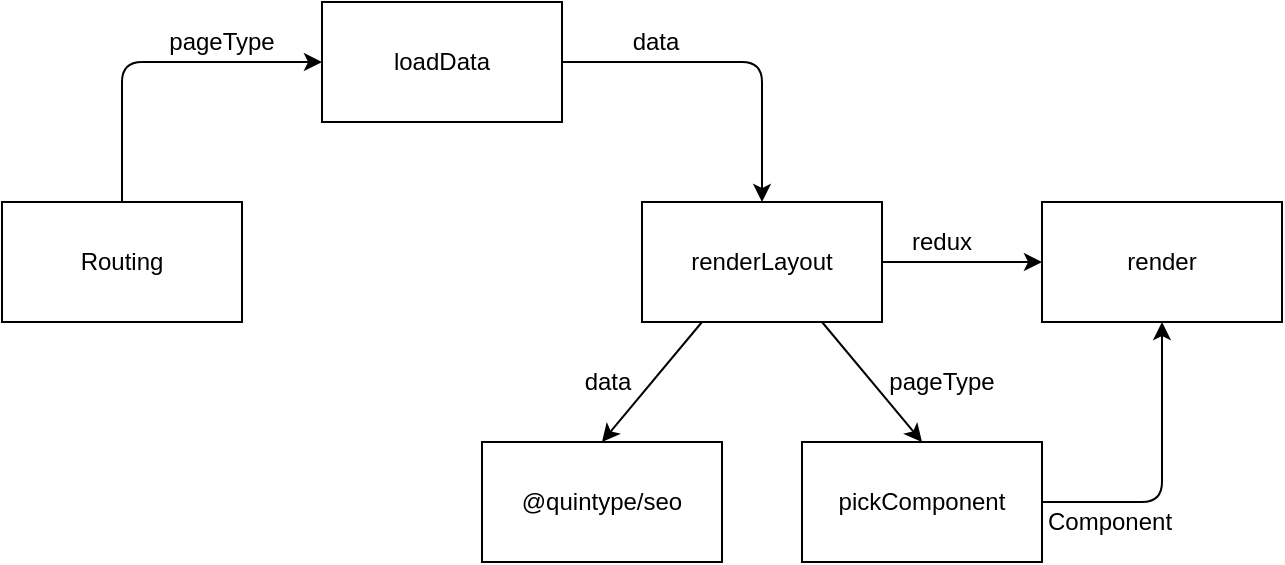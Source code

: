 <mxfile version="11.3.0" pages="1"><diagram id="n_EBCG0mTa60MO_EmM6O" name="Page-1"><mxGraphModel dx="1152" dy="781" grid="1" gridSize="10" guides="1" tooltips="1" connect="1" arrows="1" fold="1" page="1" pageScale="1" pageWidth="850" pageHeight="1100" math="0" shadow="0"><root><mxCell id="0"/><mxCell id="1" parent="0"/><mxCell id="3WKzMk_RrmA8ka_9HL_b-1" value="Routing" style="rounded=0;whiteSpace=wrap;html=1;" parent="1" vertex="1"><mxGeometry x="120" y="280" width="120" height="60" as="geometry"/></mxCell><mxCell id="3WKzMk_RrmA8ka_9HL_b-2" value="loadData" style="rounded=0;whiteSpace=wrap;html=1;" parent="1" vertex="1"><mxGeometry x="280" y="180" width="120" height="60" as="geometry"/></mxCell><mxCell id="3WKzMk_RrmA8ka_9HL_b-3" value="renderLayout" style="rounded=0;whiteSpace=wrap;html=1;" parent="1" vertex="1"><mxGeometry x="440" y="280" width="120" height="60" as="geometry"/></mxCell><mxCell id="3WKzMk_RrmA8ka_9HL_b-4" value="@quintype/seo" style="rounded=0;whiteSpace=wrap;html=1;" parent="1" vertex="1"><mxGeometry x="360" y="400" width="120" height="60" as="geometry"/></mxCell><mxCell id="3WKzMk_RrmA8ka_9HL_b-5" value="pickComponent" style="rounded=0;whiteSpace=wrap;html=1;" parent="1" vertex="1"><mxGeometry x="520" y="400" width="120" height="60" as="geometry"/></mxCell><mxCell id="3WKzMk_RrmA8ka_9HL_b-6" value="" style="endArrow=classic;html=1;entryX=0;entryY=0.5;entryDx=0;entryDy=0;exitX=0.5;exitY=0;exitDx=0;exitDy=0;" parent="1" source="3WKzMk_RrmA8ka_9HL_b-1" target="3WKzMk_RrmA8ka_9HL_b-2" edge="1"><mxGeometry width="50" height="50" relative="1" as="geometry"><mxPoint x="160" y="240" as="sourcePoint"/><mxPoint x="210" y="190" as="targetPoint"/><Array as="points"><mxPoint x="180" y="210"/></Array></mxGeometry></mxCell><mxCell id="3WKzMk_RrmA8ka_9HL_b-7" value="" style="endArrow=classic;html=1;exitX=1;exitY=0.5;exitDx=0;exitDy=0;entryX=0.5;entryY=0;entryDx=0;entryDy=0;" parent="1" source="3WKzMk_RrmA8ka_9HL_b-2" target="3WKzMk_RrmA8ka_9HL_b-3" edge="1"><mxGeometry width="50" height="50" relative="1" as="geometry"><mxPoint x="455" y="220" as="sourcePoint"/><mxPoint x="505" y="170" as="targetPoint"/><Array as="points"><mxPoint x="500" y="210"/></Array></mxGeometry></mxCell><mxCell id="3WKzMk_RrmA8ka_9HL_b-13" value="" style="endArrow=classic;html=1;entryX=0.5;entryY=0;entryDx=0;entryDy=0;exitX=0.25;exitY=1;exitDx=0;exitDy=0;" parent="1" source="3WKzMk_RrmA8ka_9HL_b-3" target="3WKzMk_RrmA8ka_9HL_b-4" edge="1"><mxGeometry width="50" height="50" relative="1" as="geometry"><mxPoint x="120" y="530" as="sourcePoint"/><mxPoint x="170" y="480" as="targetPoint"/></mxGeometry></mxCell><mxCell id="3WKzMk_RrmA8ka_9HL_b-14" value="" style="endArrow=classic;html=1;entryX=0.5;entryY=0;entryDx=0;entryDy=0;exitX=0.75;exitY=1;exitDx=0;exitDy=0;" parent="1" source="3WKzMk_RrmA8ka_9HL_b-3" target="3WKzMk_RrmA8ka_9HL_b-5" edge="1"><mxGeometry width="50" height="50" relative="1" as="geometry"><mxPoint x="120" y="530" as="sourcePoint"/><mxPoint x="170" y="480" as="targetPoint"/></mxGeometry></mxCell><mxCell id="3WKzMk_RrmA8ka_9HL_b-15" value="pageType" style="text;html=1;strokeColor=none;fillColor=none;align=center;verticalAlign=middle;whiteSpace=wrap;rounded=0;" parent="1" vertex="1"><mxGeometry x="210" y="190" width="40" height="20" as="geometry"/></mxCell><mxCell id="3WKzMk_RrmA8ka_9HL_b-18" value="data" style="text;html=1;strokeColor=none;fillColor=none;align=center;verticalAlign=middle;whiteSpace=wrap;rounded=0;" parent="1" vertex="1"><mxGeometry x="427" y="190" width="40" height="20" as="geometry"/></mxCell><mxCell id="3WKzMk_RrmA8ka_9HL_b-19" value="pageType" style="text;html=1;strokeColor=none;fillColor=none;align=center;verticalAlign=middle;whiteSpace=wrap;rounded=0;" parent="1" vertex="1"><mxGeometry x="550" y="360" width="80" height="20" as="geometry"/></mxCell><mxCell id="3WKzMk_RrmA8ka_9HL_b-20" value="data" style="text;html=1;strokeColor=none;fillColor=none;align=center;verticalAlign=middle;whiteSpace=wrap;rounded=0;" parent="1" vertex="1"><mxGeometry x="403" y="360" width="40" height="20" as="geometry"/></mxCell><mxCell id="e8vti0gZHyivX0Uy6RGw-4" value="render" style="rounded=0;whiteSpace=wrap;html=1;" vertex="1" parent="1"><mxGeometry x="640" y="280" width="120" height="60" as="geometry"/></mxCell><mxCell id="e8vti0gZHyivX0Uy6RGw-6" value="" style="endArrow=classic;html=1;entryX=0;entryY=0.5;entryDx=0;entryDy=0;" edge="1" parent="1" source="3WKzMk_RrmA8ka_9HL_b-3" target="e8vti0gZHyivX0Uy6RGw-4"><mxGeometry width="50" height="50" relative="1" as="geometry"><mxPoint x="120" y="650" as="sourcePoint"/><mxPoint x="170" y="600" as="targetPoint"/></mxGeometry></mxCell><mxCell id="e8vti0gZHyivX0Uy6RGw-7" value="" style="endArrow=classic;html=1;entryX=0.5;entryY=1;entryDx=0;entryDy=0;exitX=1;exitY=0.5;exitDx=0;exitDy=0;" edge="1" parent="1" source="3WKzMk_RrmA8ka_9HL_b-5" target="e8vti0gZHyivX0Uy6RGw-4"><mxGeometry width="50" height="50" relative="1" as="geometry"><mxPoint x="120" y="530" as="sourcePoint"/><mxPoint x="170" y="480" as="targetPoint"/><Array as="points"><mxPoint x="700" y="430"/></Array></mxGeometry></mxCell><mxCell id="e8vti0gZHyivX0Uy6RGw-8" value="Component" style="text;html=1;strokeColor=none;fillColor=none;align=center;verticalAlign=middle;whiteSpace=wrap;rounded=0;" vertex="1" parent="1"><mxGeometry x="654" y="430" width="40" height="20" as="geometry"/></mxCell><mxCell id="e8vti0gZHyivX0Uy6RGw-10" value="redux" style="text;html=1;strokeColor=none;fillColor=none;align=center;verticalAlign=middle;whiteSpace=wrap;rounded=0;" vertex="1" parent="1"><mxGeometry x="570" y="290" width="40" height="20" as="geometry"/></mxCell></root></mxGraphModel></diagram></mxfile>
